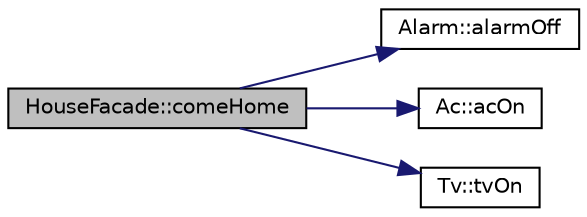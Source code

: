 digraph "HouseFacade::comeHome"
{
  edge [fontname="Helvetica",fontsize="10",labelfontname="Helvetica",labelfontsize="10"];
  node [fontname="Helvetica",fontsize="10",shape=record];
  rankdir="LR";
  Node1 [label="HouseFacade::comeHome",height=0.2,width=0.4,color="black", fillcolor="grey75", style="filled", fontcolor="black"];
  Node1 -> Node2 [color="midnightblue",fontsize="10",style="solid",fontname="Helvetica"];
  Node2 [label="Alarm::alarmOff",height=0.2,width=0.4,color="black", fillcolor="white", style="filled",URL="$classAlarm.html#a53104c545f8e12865c049854379e32d7"];
  Node1 -> Node3 [color="midnightblue",fontsize="10",style="solid",fontname="Helvetica"];
  Node3 [label="Ac::acOn",height=0.2,width=0.4,color="black", fillcolor="white", style="filled",URL="$classAc.html#a0962ee2f69390f3ed8f44dd97c9f859a"];
  Node1 -> Node4 [color="midnightblue",fontsize="10",style="solid",fontname="Helvetica"];
  Node4 [label="Tv::tvOn",height=0.2,width=0.4,color="black", fillcolor="white", style="filled",URL="$classTv.html#ad966c38bf07398f9b2a70ded516c2479"];
}
